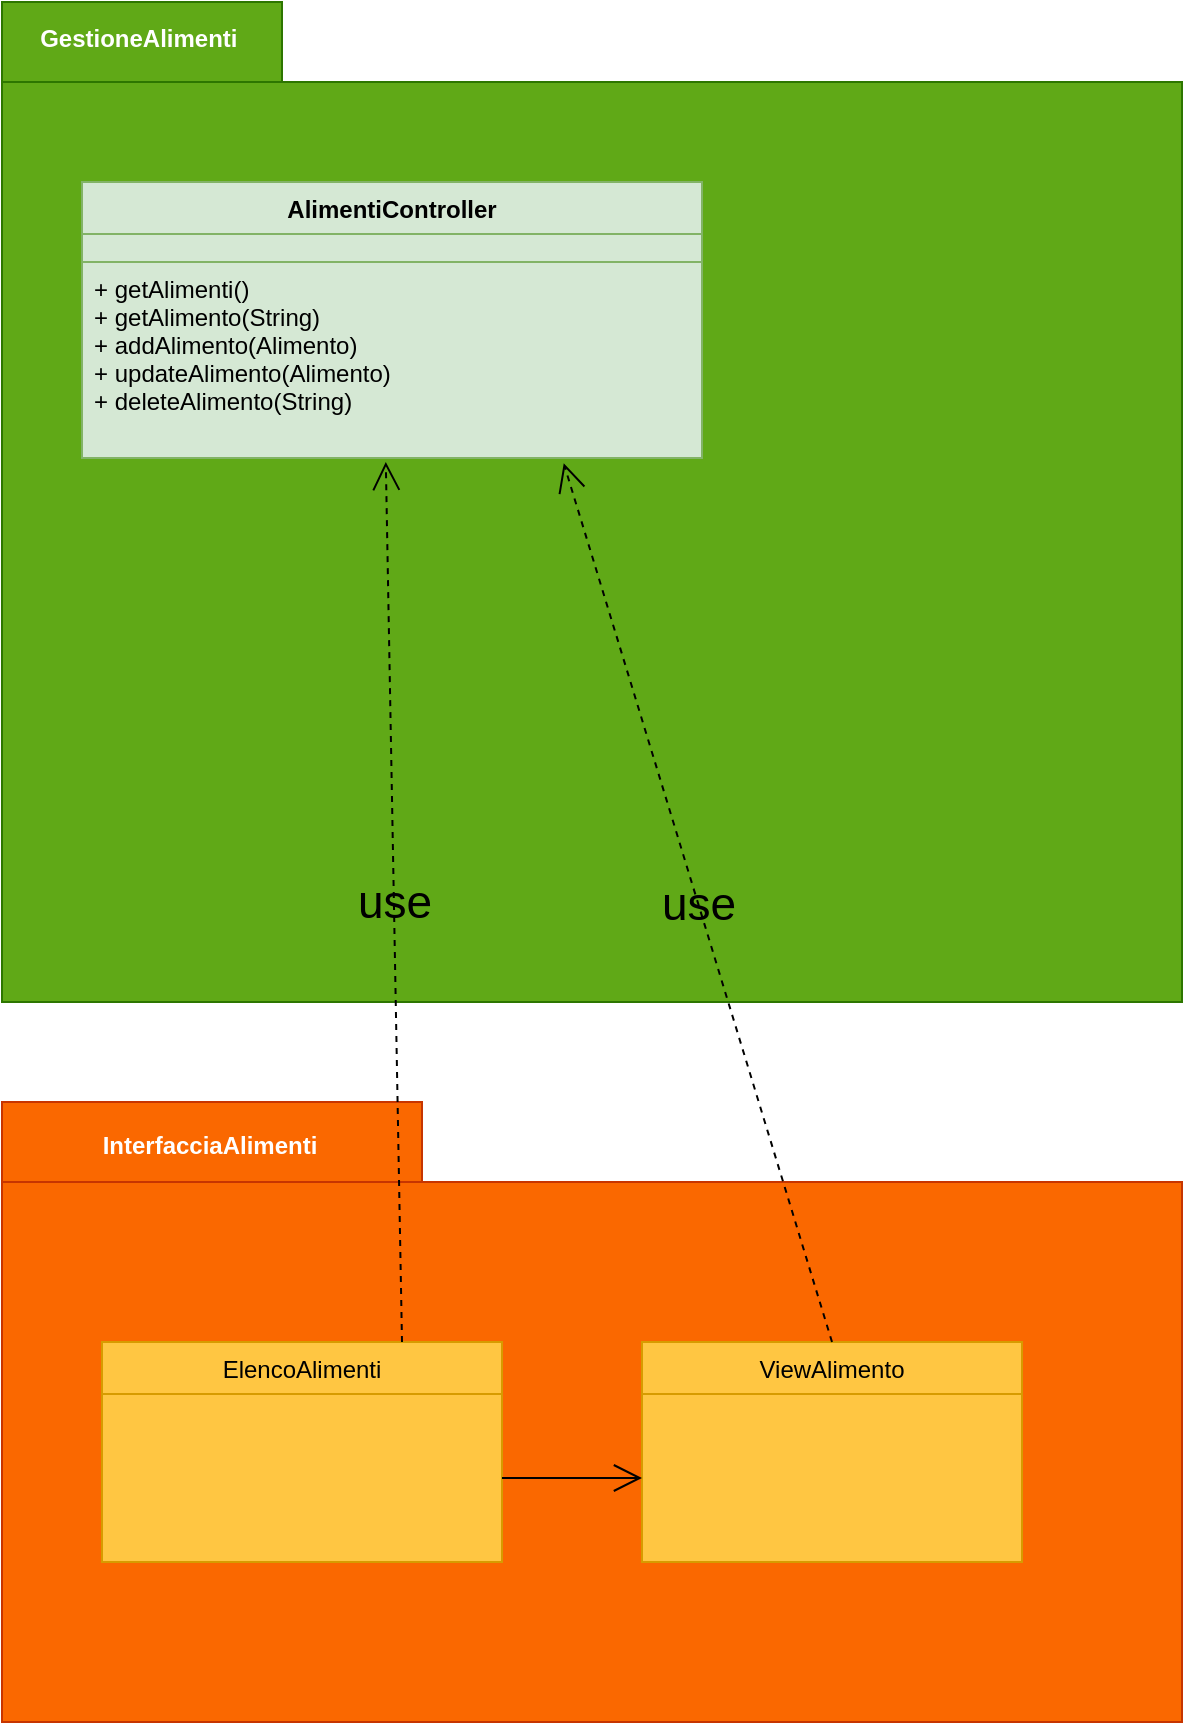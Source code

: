 <mxfile version="18.0.7" type="device"><diagram id="CF-CN9mxn05kVz-OpUtG" name="Page-1"><mxGraphModel dx="1462" dy="712" grid="1" gridSize="10" guides="1" tooltips="1" connect="1" arrows="1" fold="1" page="1" pageScale="1" pageWidth="827" pageHeight="1169" math="0" shadow="0"><root><mxCell id="0"/><mxCell id="1" parent="0"/><mxCell id="Cxv-zkQNOTREW5aY-114-4" value="" style="group" parent="1" vertex="1" connectable="0"><mxGeometry x="50" y="50" width="590" height="500" as="geometry"/></mxCell><mxCell id="Cxv-zkQNOTREW5aY-114-1" value="" style="shape=folder;fontStyle=1;spacingTop=10;tabWidth=140;tabHeight=40;tabPosition=left;html=1;fillColor=#60a917;strokeColor=#2D7600;fontColor=#ffffff;" parent="Cxv-zkQNOTREW5aY-114-4" vertex="1"><mxGeometry width="590" height="500" as="geometry"/></mxCell><mxCell id="Cxv-zkQNOTREW5aY-114-2" value="GestioneAlimenti" style="text;align=center;fontStyle=1;verticalAlign=middle;spacingLeft=3;spacingRight=3;rotatable=0;points=[[0,0.5],[1,0.5]];portConstraint=eastwest;fontColor=#FFFFFF;" parent="Cxv-zkQNOTREW5aY-114-4" vertex="1"><mxGeometry x="13.538" y="0.845" width="109.767" height="33.333" as="geometry"/></mxCell><mxCell id="Cxv-zkQNOTREW5aY-114-5" value="AlimentiController" style="swimlane;fontStyle=1;align=center;verticalAlign=top;childLayout=stackLayout;horizontal=1;startSize=26;horizontalStack=0;resizeParent=1;resizeParentMax=0;resizeLast=0;collapsible=1;marginBottom=0;fillColor=#d5e8d4;strokeColor=#82b366;" parent="Cxv-zkQNOTREW5aY-114-4" vertex="1"><mxGeometry x="40" y="90" width="310" height="138" as="geometry"/></mxCell><mxCell id="Cxv-zkQNOTREW5aY-114-6" value="" style="text;align=left;verticalAlign=top;spacingLeft=4;spacingRight=4;overflow=hidden;rotatable=0;points=[[0,0.5],[1,0.5]];portConstraint=eastwest;fillColor=#d5e8d4;strokeColor=#82b366;" parent="Cxv-zkQNOTREW5aY-114-5" vertex="1"><mxGeometry y="26" width="310" height="14" as="geometry"/></mxCell><mxCell id="Cxv-zkQNOTREW5aY-114-8" value="+ getAlimenti()&#10;+ getAlimento(String)&#10;+ addAlimento(Alimento)&#10;+ updateAlimento(Alimento)&#10;+ deleteAlimento(String)&#10;&#10;" style="text;strokeColor=#82b366;fillColor=#d5e8d4;align=left;verticalAlign=top;spacingLeft=4;spacingRight=4;overflow=hidden;rotatable=0;points=[[0,0.5],[1,0.5]];portConstraint=eastwest;" parent="Cxv-zkQNOTREW5aY-114-5" vertex="1"><mxGeometry y="40" width="310" height="98" as="geometry"/></mxCell><mxCell id="Cxv-zkQNOTREW5aY-114-9" value="" style="shape=folder;fontStyle=1;spacingTop=10;tabWidth=210;tabHeight=40;tabPosition=left;html=1;fontColor=#000000;fillColor=#fa6800;strokeColor=#C73500;" parent="1" vertex="1"><mxGeometry x="50" y="600" width="590" height="310" as="geometry"/></mxCell><mxCell id="Cxv-zkQNOTREW5aY-114-10" value="InterfacciaAlimenti" style="text;align=center;fontStyle=1;verticalAlign=middle;spacingLeft=3;spacingRight=3;strokeColor=none;rotatable=0;points=[[0,0.5],[1,0.5]];portConstraint=eastwest;fontColor=#FFFFFF;" parent="1" vertex="1"><mxGeometry x="114" y="608" width="80" height="26" as="geometry"/></mxCell><mxCell id="Cxv-zkQNOTREW5aY-114-11" value="ViewAlimento" style="swimlane;fontStyle=0;childLayout=stackLayout;horizontal=1;startSize=26;fillColor=#FFC642;horizontalStack=0;resizeParent=1;resizeParentMax=0;resizeLast=0;collapsible=1;marginBottom=0;strokeColor=#d79b00;" parent="1" vertex="1"><mxGeometry x="370" y="720" width="190" height="110" as="geometry"/></mxCell><mxCell id="Cxv-zkQNOTREW5aY-114-12" value="" style="text;strokeColor=#d79b00;fillColor=#FFC642;align=left;verticalAlign=top;spacingLeft=4;spacingRight=4;overflow=hidden;rotatable=0;points=[[0,0.5],[1,0.5]];portConstraint=eastwest;" parent="Cxv-zkQNOTREW5aY-114-11" vertex="1"><mxGeometry y="26" width="190" height="84" as="geometry"/></mxCell><mxCell id="Cxv-zkQNOTREW5aY-114-15" value="ElencoAlimenti" style="swimlane;fontStyle=0;childLayout=stackLayout;horizontal=1;startSize=26;fillColor=#FFC642;horizontalStack=0;resizeParent=1;resizeParentMax=0;resizeLast=0;collapsible=1;marginBottom=0;strokeColor=#d79b00;" parent="1" vertex="1"><mxGeometry x="100" y="720" width="200" height="110" as="geometry"/></mxCell><mxCell id="Cxv-zkQNOTREW5aY-114-16" value="" style="text;strokeColor=#d79b00;fillColor=#FFC642;align=left;verticalAlign=top;spacingLeft=4;spacingRight=4;overflow=hidden;rotatable=0;points=[[0,0.5],[1,0.5]];portConstraint=eastwest;" parent="Cxv-zkQNOTREW5aY-114-15" vertex="1"><mxGeometry y="26" width="200" height="84" as="geometry"/></mxCell><mxCell id="Cxv-zkQNOTREW5aY-114-17" value="&lt;span style=&quot;font-size: 23px&quot;&gt;&lt;font color=&quot;#000000&quot;&gt;use&lt;/font&gt;&lt;/span&gt;" style="endArrow=open;endSize=12;dashed=1;html=1;rounded=0;fontColor=#FFFFFF;exitX=0.75;exitY=0;exitDx=0;exitDy=0;entryX=0.49;entryY=1.02;entryDx=0;entryDy=0;entryPerimeter=0;labelBackgroundColor=none;spacing=7;fontSize=23;" parent="1" source="Cxv-zkQNOTREW5aY-114-15" target="Cxv-zkQNOTREW5aY-114-8" edge="1"><mxGeometry width="160" relative="1" as="geometry"><mxPoint x="330" y="930" as="sourcePoint"/><mxPoint x="490" y="930" as="targetPoint"/></mxGeometry></mxCell><mxCell id="Cxv-zkQNOTREW5aY-114-18" value="" style="endArrow=open;endFill=1;endSize=12;html=1;rounded=0;fontColor=#FFFFFF;exitX=1;exitY=0.5;exitDx=0;exitDy=0;entryX=0;entryY=0.5;entryDx=0;entryDy=0;" parent="1" source="Cxv-zkQNOTREW5aY-114-16" target="Cxv-zkQNOTREW5aY-114-12" edge="1"><mxGeometry width="160" relative="1" as="geometry"><mxPoint x="330" y="870" as="sourcePoint"/><mxPoint x="490" y="870" as="targetPoint"/></mxGeometry></mxCell><mxCell id="Cxv-zkQNOTREW5aY-114-19" value="&lt;span style=&quot;font-size: 23px&quot;&gt;&lt;font color=&quot;#000000&quot;&gt;use&lt;/font&gt;&lt;/span&gt;" style="endArrow=open;endSize=12;dashed=1;html=1;rounded=0;fontColor=#FFFFFF;exitX=0.5;exitY=0;exitDx=0;exitDy=0;entryX=0.777;entryY=1.027;entryDx=0;entryDy=0;entryPerimeter=0;labelBackgroundColor=none;spacing=7;fontSize=23;" parent="1" source="Cxv-zkQNOTREW5aY-114-11" target="Cxv-zkQNOTREW5aY-114-8" edge="1"><mxGeometry width="160" relative="1" as="geometry"><mxPoint x="260" y="730" as="sourcePoint"/><mxPoint x="251.9" y="289.96" as="targetPoint"/></mxGeometry></mxCell></root></mxGraphModel></diagram></mxfile>